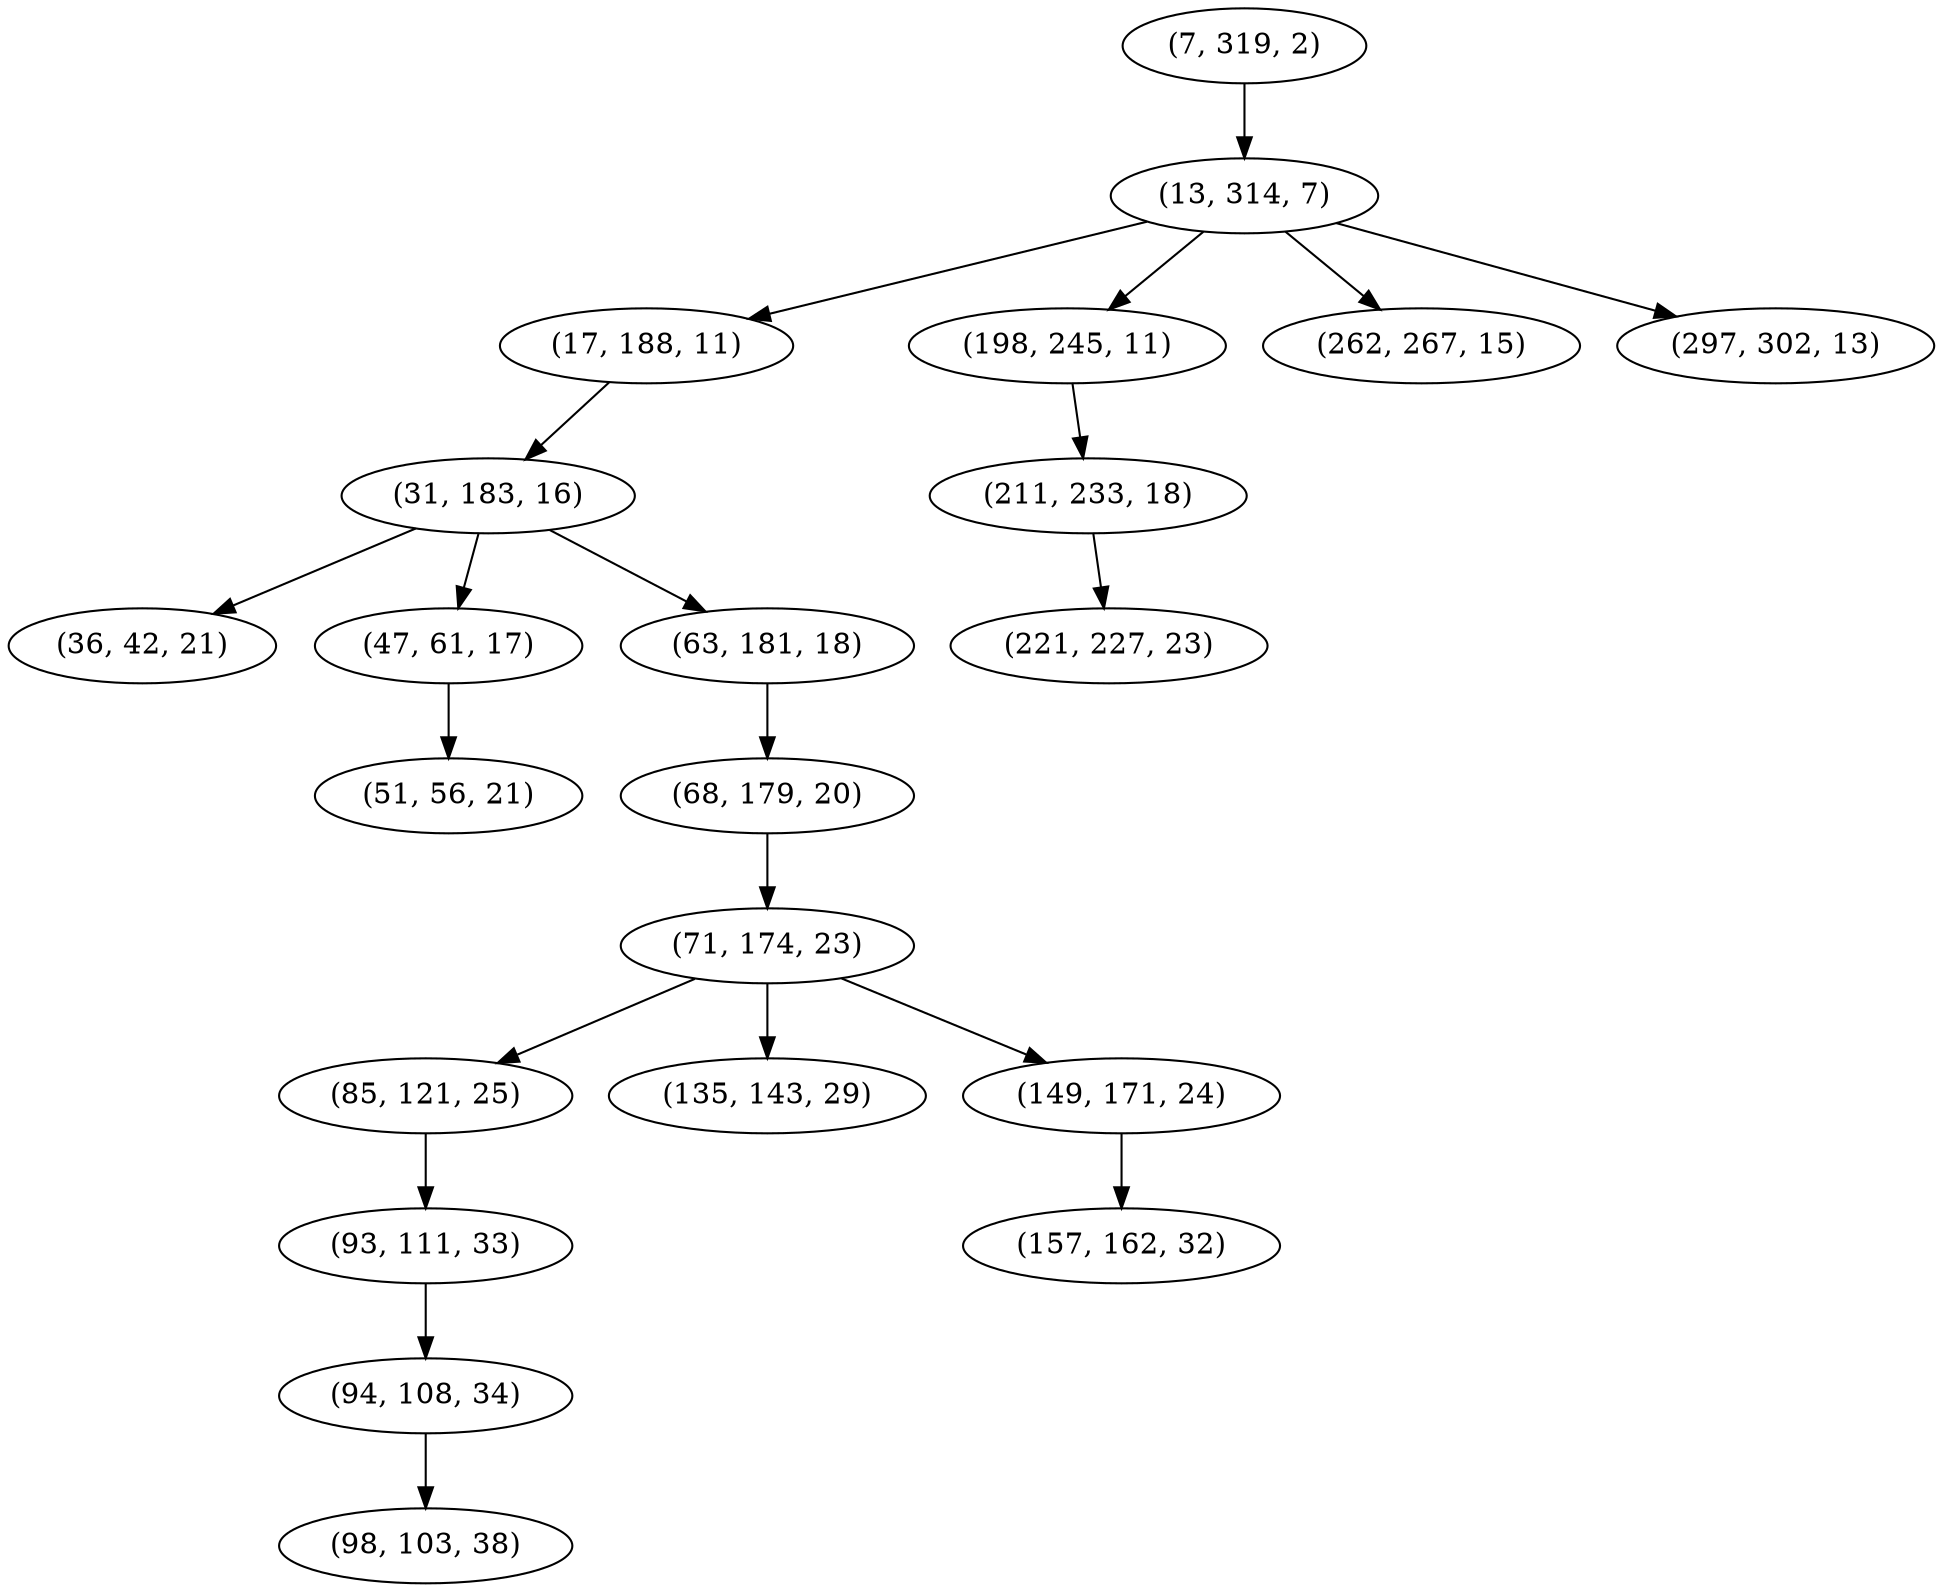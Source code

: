 digraph tree {
    "(7, 319, 2)";
    "(13, 314, 7)";
    "(17, 188, 11)";
    "(31, 183, 16)";
    "(36, 42, 21)";
    "(47, 61, 17)";
    "(51, 56, 21)";
    "(63, 181, 18)";
    "(68, 179, 20)";
    "(71, 174, 23)";
    "(85, 121, 25)";
    "(93, 111, 33)";
    "(94, 108, 34)";
    "(98, 103, 38)";
    "(135, 143, 29)";
    "(149, 171, 24)";
    "(157, 162, 32)";
    "(198, 245, 11)";
    "(211, 233, 18)";
    "(221, 227, 23)";
    "(262, 267, 15)";
    "(297, 302, 13)";
    "(7, 319, 2)" -> "(13, 314, 7)";
    "(13, 314, 7)" -> "(17, 188, 11)";
    "(13, 314, 7)" -> "(198, 245, 11)";
    "(13, 314, 7)" -> "(262, 267, 15)";
    "(13, 314, 7)" -> "(297, 302, 13)";
    "(17, 188, 11)" -> "(31, 183, 16)";
    "(31, 183, 16)" -> "(36, 42, 21)";
    "(31, 183, 16)" -> "(47, 61, 17)";
    "(31, 183, 16)" -> "(63, 181, 18)";
    "(47, 61, 17)" -> "(51, 56, 21)";
    "(63, 181, 18)" -> "(68, 179, 20)";
    "(68, 179, 20)" -> "(71, 174, 23)";
    "(71, 174, 23)" -> "(85, 121, 25)";
    "(71, 174, 23)" -> "(135, 143, 29)";
    "(71, 174, 23)" -> "(149, 171, 24)";
    "(85, 121, 25)" -> "(93, 111, 33)";
    "(93, 111, 33)" -> "(94, 108, 34)";
    "(94, 108, 34)" -> "(98, 103, 38)";
    "(149, 171, 24)" -> "(157, 162, 32)";
    "(198, 245, 11)" -> "(211, 233, 18)";
    "(211, 233, 18)" -> "(221, 227, 23)";
}
